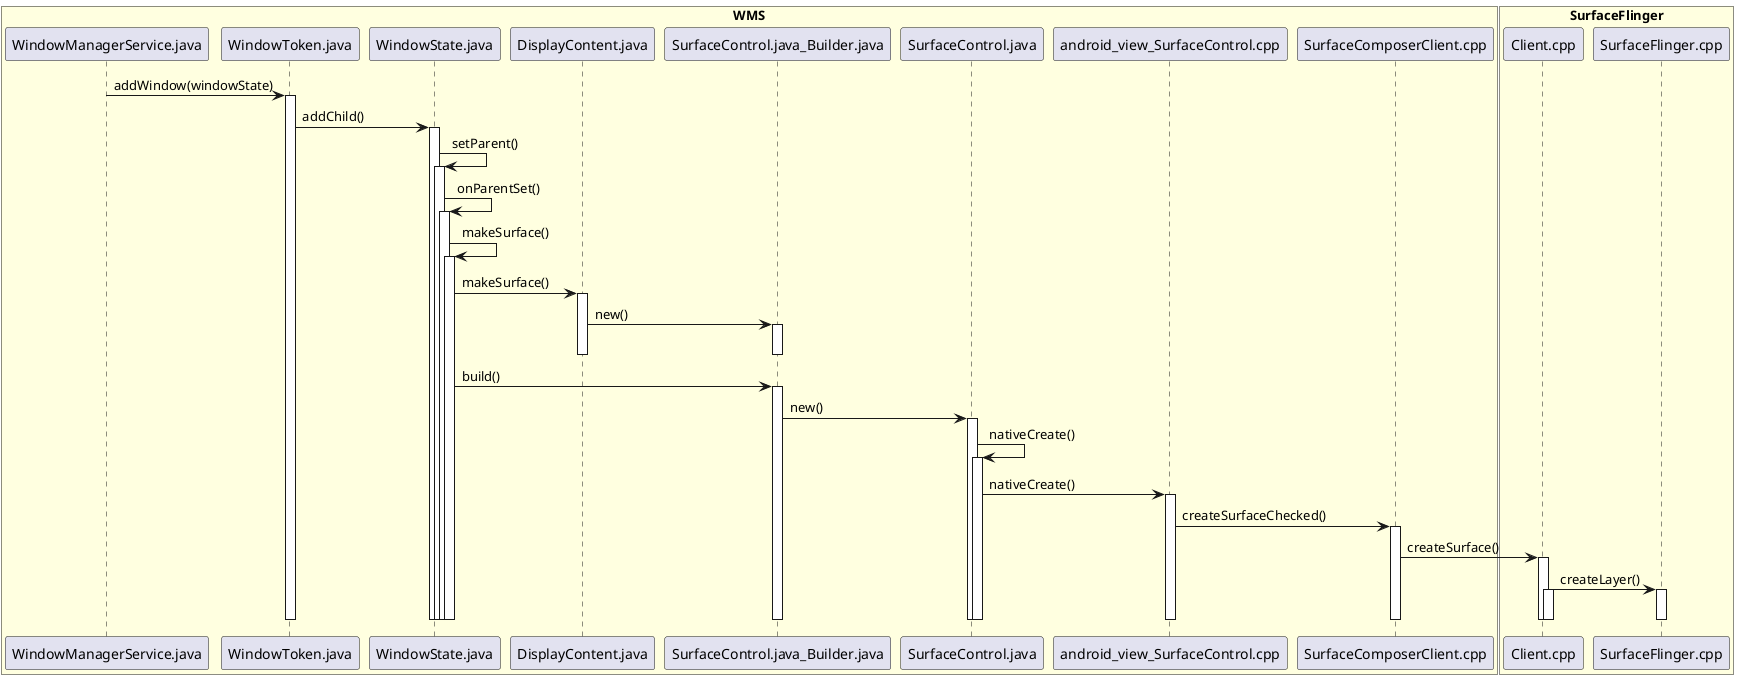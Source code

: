 @startuml

box "WMS" #LightYellow
participant WindowManagerService.java
participant WindowToken.java
participant WindowState.java
participant DisplayContent.java
participant SurfaceControl.java_Builder.java
participant SurfaceControl.java
participant android_view_SurfaceControl.cpp
participant SurfaceComposerClient.cpp
end box

box "SurfaceFlinger" #LightYellow
participant Client.cpp
participant SurfaceFlinger.cpp
end box


WindowManagerService.java -> WindowToken.java: addWindow(windowState)
activate WindowToken.java
WindowToken.java -> WindowState.java: addChild()
activate WindowState.java
WindowState.java -> WindowState.java: setParent()
activate WindowState.java
WindowState.java -> WindowState.java: onParentSet()
activate WindowState.java
WindowState.java -> WindowState.java: makeSurface()
activate WindowState.java
WindowState.java -> DisplayContent.java: makeSurface()
activate DisplayContent.java
DisplayContent.java -> SurfaceControl.java_Builder.java: new()
activate SurfaceControl.java_Builder.java
deactivate SurfaceControl.java_Builder.java
deactivate DisplayContent.java
WindowState.java -> SurfaceControl.java_Builder.java: build()
activate SurfaceControl.java_Builder.java
SurfaceControl.java_Builder.java -> SurfaceControl.java: new()
activate SurfaceControl.java
SurfaceControl.java -> SurfaceControl.java: nativeCreate()
activate SurfaceControl.java
SurfaceControl.java -> android_view_SurfaceControl.cpp: nativeCreate()
activate android_view_SurfaceControl.cpp
android_view_SurfaceControl.cpp -> SurfaceComposerClient.cpp: createSurfaceChecked()
activate SurfaceComposerClient.cpp
SurfaceComposerClient.cpp -> Client.cpp: createSurface()
activate Client.cpp
Client.cpp -> SurfaceFlinger.cpp: createLayer()
activate SurfaceFlinger.cpp
activate Client.cpp

deactivate Client.cpp
deactivate Client.cpp
deactivate SurfaceFlinger.cpp

deactivate android_view_SurfaceControl.cpp
deactivate SurfaceComposerClient.cpp
deactivate SurfaceControl.java
deactivate SurfaceControl.java
deactivate SurfaceControl.java_Builder.java
deactivate WindowState.java
deactivate WindowState.java
deactivate WindowState.java
deactivate WindowState.java
deactivate WindowToken.java
deactivate WindowManagerService.java



@enduml